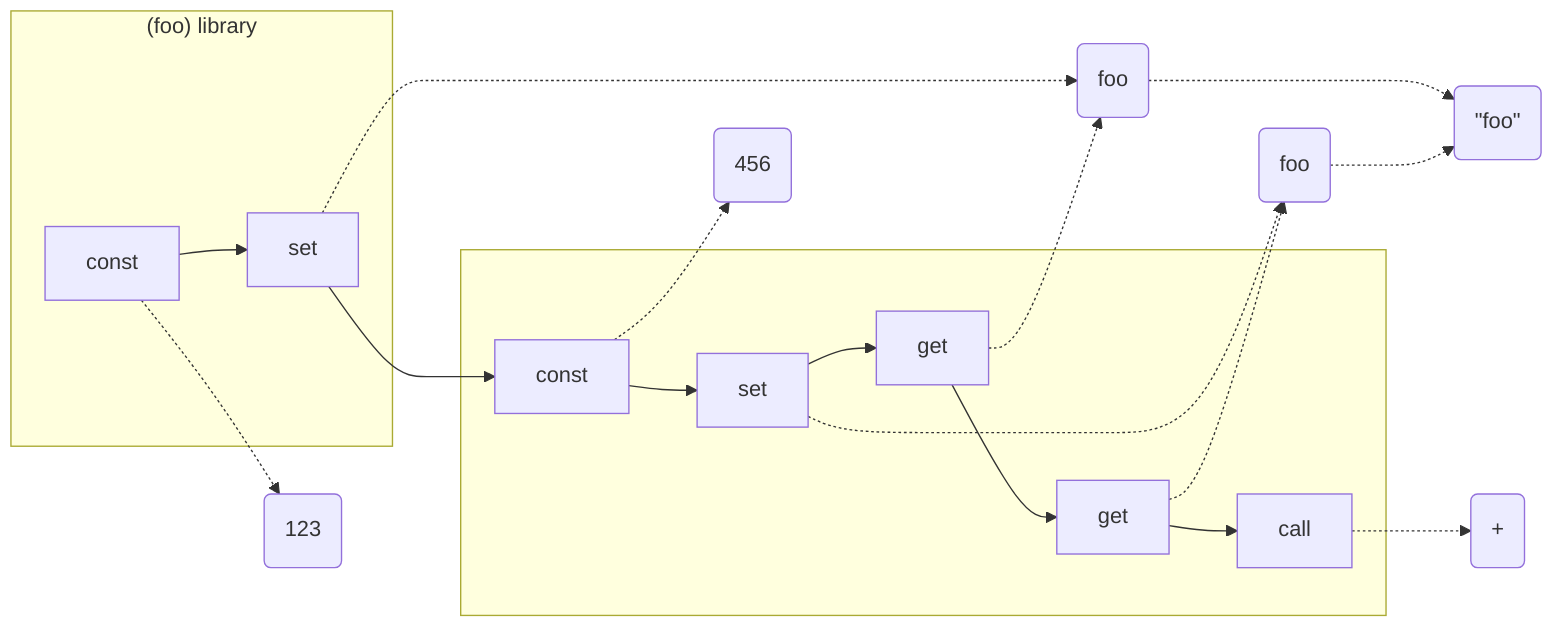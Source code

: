 flowchart LR
  c1 -.-> d3(foo)
  c4 -.-> d3
  c3 -.-> d4(foo)
  c5 -.-> d4
  d3 -.-> d2(#quot;foo#quot;)
  d4 -.-> d2

  subgraph s0["(foo) library"]
    c0[const] --> c1[set]
  end

  c1 --> c2

  subgraph s1[ ]
    c2[const] --> c3[set] --> c4
    c4[get] --> c5[get] --> c6[call]
  end

  c0 -.-> d0(123)
  c2 -.-> d1(456)
  c6 -.-> d5(+)